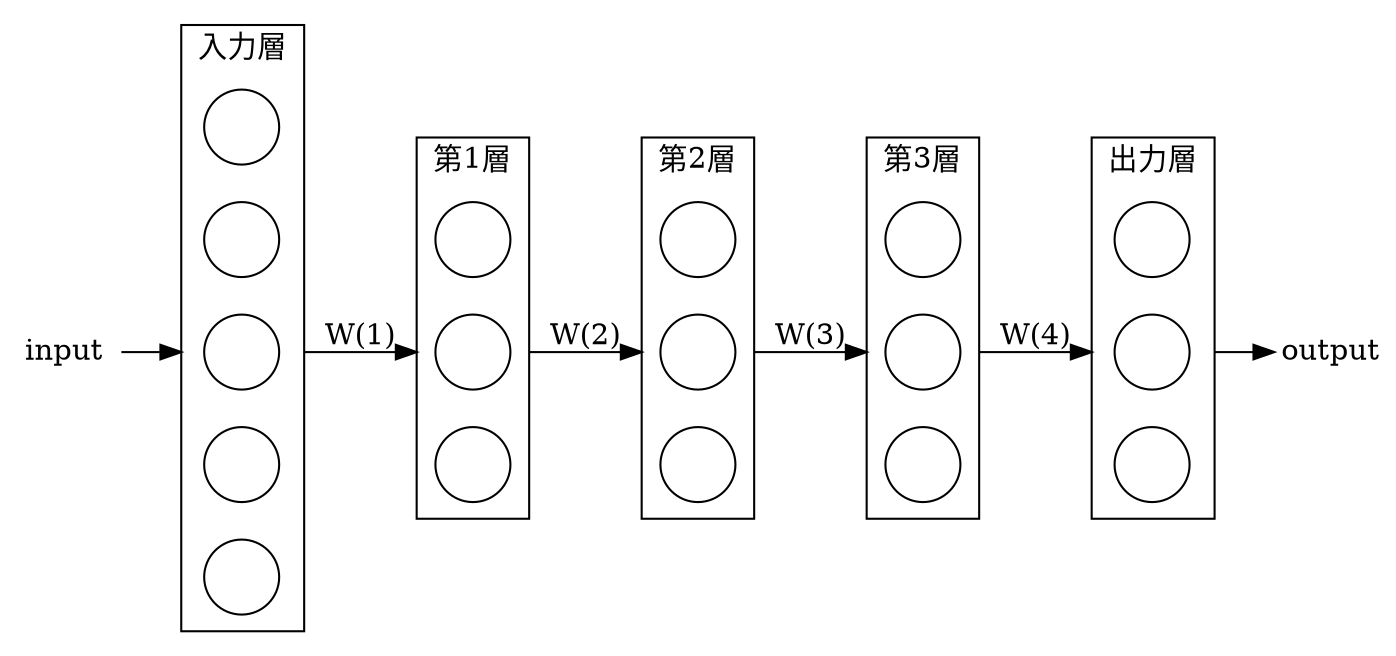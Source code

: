 digraph G {

  compound = true;
  ordering="out";
  rankdir=LR
	splines=line

  node [fixedsize=true, label=""];

  subgraph cluster_0 {
		node [style=solid, shape=circle];
		x1 x2 x3 x4 x5;
		label = "入力層";
	}

	subgraph cluster_1 {
		node [style=solid, shape=circle];
		u1_1 u1_2 u1_3;
		label = "第1層";
	}

  subgraph cluster_2 {
    node [style=solid, shape=circle];
    u2_1 u2_2 u2_3;
    label = "第2層"
  }

  subgraph cluster_3 {
    node [style=solid, shape=circle];
    u3_1 u3_2 u3_3;
    label = "第3層"
  }

  subgraph cluster_4 {
    node [style=solid, shape=circle];
    y1 y2 y3;
    label = "出力層"
  }





        i [shape=none, label="input"]
        o [shape=none, label="output"]

        i -> x3 [lhead=cluster_0]
        x3 -> u1_2 [lhead=cluster_1, ltail=cluster_0, label="W(1)"]
        u1_2 -> u2_2 [lhead=cluster_2, ltail=cluster_1, label="W(2)"]
        u2_2 -> u3_2 [lhead=cluster_3, ltail=cluster_2, label="W(3)"]
        u3_2 -> y2 [lhead=cluster_4, ltail=cluster_3, label="W(4)"]
        y2 -> o [ltail=cluster_4]

}
